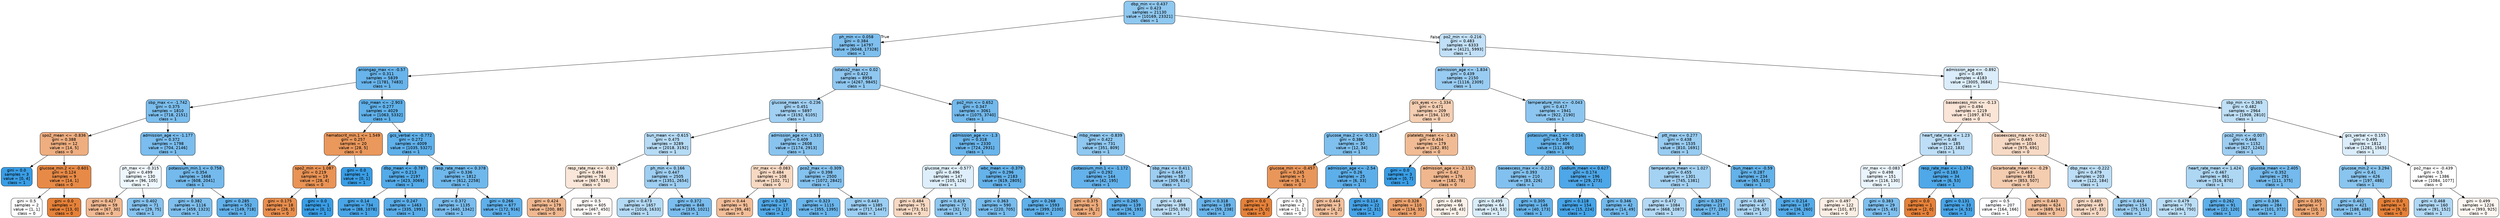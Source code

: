 digraph Tree {
node [shape=box, style="filled, rounded", color="black", fontname="helvetica"] ;
edge [fontname="helvetica"] ;
0 [label="dbp_min <= 0.437\ngini = 0.423\nsamples = 21130\nvalue = [10169, 23321]\nclass = 1", fillcolor="#8fc8f0"] ;
1 [label="ph_min <= 0.058\ngini = 0.384\nsamples = 14797\nvalue = [6048, 17328]\nclass = 1", fillcolor="#7ebfee"] ;
0 -> 1 [labeldistance=2.5, labelangle=45, headlabel="True"] ;
2 [label="aniongap_max <= -0.57\ngini = 0.311\nsamples = 5839\nvalue = [1781, 7483]\nclass = 1", fillcolor="#68b4eb"] ;
1 -> 2 ;
3 [label="sbp_max <= -1.742\ngini = 0.375\nsamples = 1810\nvalue = [718, 2151]\nclass = 1", fillcolor="#7bbeee"] ;
2 -> 3 ;
4 [label="spo2_mean <= -0.836\ngini = 0.388\nsamples = 12\nvalue = [14, 5]\nclass = 0", fillcolor="#eeae80"] ;
3 -> 4 ;
5 [label="gini = 0.0\nsamples = 3\nvalue = [0, 4]\nclass = 1", fillcolor="#399de5"] ;
4 -> 5 ;
6 [label="glucose_min.2 <= -0.601\ngini = 0.124\nsamples = 9\nvalue = [14, 1]\nclass = 0", fillcolor="#e78a47"] ;
4 -> 6 ;
7 [label="gini = 0.5\nsamples = 2\nvalue = [1, 1]\nclass = 0", fillcolor="#ffffff"] ;
6 -> 7 ;
8 [label="gini = 0.0\nsamples = 7\nvalue = [13, 0]\nclass = 0", fillcolor="#e58139"] ;
6 -> 8 ;
9 [label="admission_age <= -1.177\ngini = 0.372\nsamples = 1798\nvalue = [704, 2146]\nclass = 1", fillcolor="#7abdee"] ;
3 -> 9 ;
10 [label="ph_max <= -0.315\ngini = 0.499\nsamples = 130\nvalue = [96, 105]\nclass = 1", fillcolor="#eef7fd"] ;
9 -> 10 ;
11 [label="gini = 0.427\nsamples = 59\nvalue = [67, 30]\nclass = 0", fillcolor="#f1b992"] ;
10 -> 11 ;
12 [label="gini = 0.402\nsamples = 71\nvalue = [29, 75]\nclass = 1", fillcolor="#86c3ef"] ;
10 -> 12 ;
13 [label="potassium_min.1 <= 0.758\ngini = 0.354\nsamples = 1668\nvalue = [608, 2041]\nclass = 1", fillcolor="#74baed"] ;
9 -> 13 ;
14 [label="gini = 0.382\nsamples = 1116\nvalue = [459, 1323]\nclass = 1", fillcolor="#7ebfee"] ;
13 -> 14 ;
15 [label="gini = 0.285\nsamples = 552\nvalue = [149, 718]\nclass = 1", fillcolor="#62b1ea"] ;
13 -> 15 ;
16 [label="sbp_mean <= -2.903\ngini = 0.277\nsamples = 4029\nvalue = [1063, 5332]\nclass = 1", fillcolor="#60b1ea"] ;
2 -> 16 ;
17 [label="hematocrit_min.1 <= 1.549\ngini = 0.257\nsamples = 20\nvalue = [28, 5]\nclass = 0", fillcolor="#ea985c"] ;
16 -> 17 ;
18 [label="spo2_min <= 1.087\ngini = 0.219\nsamples = 19\nvalue = [28, 4]\nclass = 0", fillcolor="#e99355"] ;
17 -> 18 ;
19 [label="gini = 0.175\nsamples = 18\nvalue = [28, 3]\nclass = 0", fillcolor="#e88e4e"] ;
18 -> 19 ;
20 [label="gini = 0.0\nsamples = 1\nvalue = [0, 1]\nclass = 1", fillcolor="#399de5"] ;
18 -> 20 ;
21 [label="gini = 0.0\nsamples = 1\nvalue = [0, 1]\nclass = 1", fillcolor="#399de5"] ;
17 -> 21 ;
22 [label="gcs_verbal <= -0.772\ngini = 0.272\nsamples = 4009\nvalue = [1035, 5327]\nclass = 1", fillcolor="#5fb0ea"] ;
16 -> 22 ;
23 [label="dbp_mean <= -0.787\ngini = 0.213\nsamples = 2197\nvalue = [423, 3069]\nclass = 1", fillcolor="#54abe9"] ;
22 -> 23 ;
24 [label="gini = 0.14\nsamples = 734\nvalue = [88, 1078]\nclass = 1", fillcolor="#49a5e7"] ;
23 -> 24 ;
25 [label="gini = 0.247\nsamples = 1463\nvalue = [335, 1991]\nclass = 1", fillcolor="#5aade9"] ;
23 -> 25 ;
26 [label="resp_rate_mean <= 0.378\ngini = 0.336\nsamples = 1812\nvalue = [612, 2258]\nclass = 1", fillcolor="#6fb8ec"] ;
22 -> 26 ;
27 [label="gini = 0.372\nsamples = 1135\nvalue = [440, 1342]\nclass = 1", fillcolor="#7abdee"] ;
26 -> 27 ;
28 [label="gini = 0.266\nsamples = 677\nvalue = [172, 916]\nclass = 1", fillcolor="#5eafea"] ;
26 -> 28 ;
29 [label="totalco2_max <= 0.02\ngini = 0.422\nsamples = 8958\nvalue = [4267, 9845]\nclass = 1", fillcolor="#8fc7f0"] ;
1 -> 29 ;
30 [label="glucose_mean <= -0.236\ngini = 0.451\nsamples = 5897\nvalue = [3192, 6105]\nclass = 1", fillcolor="#a1d0f3"] ;
29 -> 30 ;
31 [label="bun_mean <= -0.615\ngini = 0.475\nsamples = 3289\nvalue = [2018, 3192]\nclass = 1", fillcolor="#b6dbf5"] ;
30 -> 31 ;
32 [label="resp_rate_max <= -0.83\ngini = 0.494\nsamples = 784\nvalue = [667, 538]\nclass = 0", fillcolor="#fae7d9"] ;
31 -> 32 ;
33 [label="gini = 0.424\nsamples = 179\nvalue = [200, 88]\nclass = 0", fillcolor="#f0b890"] ;
32 -> 33 ;
34 [label="gini = 0.5\nsamples = 605\nvalue = [467, 450]\nclass = 0", fillcolor="#fefaf8"] ;
32 -> 34 ;
35 [label="ph_min <= 0.166\ngini = 0.447\nsamples = 2505\nvalue = [1351, 2654]\nclass = 1", fillcolor="#9ecff2"] ;
31 -> 35 ;
36 [label="gini = 0.473\nsamples = 1657\nvalue = [1016, 1633]\nclass = 1", fillcolor="#b4daf5"] ;
35 -> 36 ;
37 [label="gini = 0.372\nsamples = 848\nvalue = [335, 1021]\nclass = 1", fillcolor="#7abdee"] ;
35 -> 37 ;
38 [label="admission_age <= -1.533\ngini = 0.409\nsamples = 2608\nvalue = [1174, 2913]\nclass = 1", fillcolor="#89c4ef"] ;
30 -> 38 ;
39 [label="inr_max <= -0.083\ngini = 0.484\nsamples = 108\nvalue = [102, 71]\nclass = 0", fillcolor="#f7d9c3"] ;
38 -> 39 ;
40 [label="gini = 0.44\nsamples = 91\nvalue = [99, 48]\nclass = 0", fillcolor="#f2be99"] ;
39 -> 40 ;
41 [label="gini = 0.204\nsamples = 17\nvalue = [3, 23]\nclass = 1", fillcolor="#53aae8"] ;
39 -> 41 ;
42 [label="pco2_max <= -0.309\ngini = 0.398\nsamples = 2500\nvalue = [1072, 2842]\nclass = 1", fillcolor="#84c2ef"] ;
38 -> 42 ;
43 [label="gini = 0.323\nsamples = 1115\nvalue = [355, 1395]\nclass = 1", fillcolor="#6bb6ec"] ;
42 -> 43 ;
44 [label="gini = 0.443\nsamples = 1385\nvalue = [717, 1447]\nclass = 1", fillcolor="#9bcef2"] ;
42 -> 44 ;
45 [label="po2_min <= 0.652\ngini = 0.347\nsamples = 3061\nvalue = [1075, 3740]\nclass = 1", fillcolor="#72b9ec"] ;
29 -> 45 ;
46 [label="admission_age <= -1.3\ngini = 0.318\nsamples = 2330\nvalue = [724, 2931]\nclass = 1", fillcolor="#6ab5eb"] ;
45 -> 46 ;
47 [label="glucose_max <= -0.577\ngini = 0.496\nsamples = 147\nvalue = [105, 126]\nclass = 1", fillcolor="#deeffb"] ;
46 -> 47 ;
48 [label="gini = 0.484\nsamples = 75\nvalue = [73, 51]\nclass = 0", fillcolor="#f7d9c3"] ;
47 -> 48 ;
49 [label="gini = 0.419\nsamples = 72\nvalue = [32, 75]\nclass = 1", fillcolor="#8dc7f0"] ;
47 -> 49 ;
50 [label="wbc_mean <= -0.379\ngini = 0.296\nsamples = 2183\nvalue = [619, 2805]\nclass = 1", fillcolor="#65b3eb"] ;
46 -> 50 ;
51 [label="gini = 0.363\nsamples = 590\nvalue = [220, 705]\nclass = 1", fillcolor="#77bced"] ;
50 -> 51 ;
52 [label="gini = 0.268\nsamples = 1593\nvalue = [399, 2100]\nclass = 1", fillcolor="#5fb0ea"] ;
50 -> 52 ;
53 [label="mbp_mean <= -0.839\ngini = 0.422\nsamples = 731\nvalue = [351, 809]\nclass = 1", fillcolor="#8fc8f0"] ;
45 -> 53 ;
54 [label="potassium_min.1 <= -1.172\ngini = 0.292\nsamples = 144\nvalue = [42, 195]\nclass = 1", fillcolor="#64b2eb"] ;
53 -> 54 ;
55 [label="gini = 0.375\nsamples = 5\nvalue = [6, 2]\nclass = 0", fillcolor="#eeab7b"] ;
54 -> 55 ;
56 [label="gini = 0.265\nsamples = 139\nvalue = [36, 193]\nclass = 1", fillcolor="#5eafea"] ;
54 -> 56 ;
57 [label="sbp_max <= 0.411\ngini = 0.445\nsamples = 587\nvalue = [309, 614]\nclass = 1", fillcolor="#9dcef2"] ;
53 -> 57 ;
58 [label="gini = 0.48\nsamples = 398\nvalue = [250, 376]\nclass = 1", fillcolor="#bddef6"] ;
57 -> 58 ;
59 [label="gini = 0.318\nsamples = 189\nvalue = [59, 238]\nclass = 1", fillcolor="#6ab5eb"] ;
57 -> 59 ;
60 [label="po2_min <= -0.216\ngini = 0.483\nsamples = 6333\nvalue = [4121, 5993]\nclass = 1", fillcolor="#c1e0f7"] ;
0 -> 60 [labeldistance=2.5, labelangle=-45, headlabel="False"] ;
61 [label="admission_age <= -1.834\ngini = 0.439\nsamples = 2150\nvalue = [1116, 2309]\nclass = 1", fillcolor="#99ccf2"] ;
60 -> 61 ;
62 [label="gcs_eyes <= -1.334\ngini = 0.471\nsamples = 209\nvalue = [194, 119]\nclass = 0", fillcolor="#f5ceb2"] ;
61 -> 62 ;
63 [label="glucose_max.2 <= -0.513\ngini = 0.386\nsamples = 30\nvalue = [12, 34]\nclass = 1", fillcolor="#7fc0ee"] ;
62 -> 63 ;
64 [label="glucose_min <= -0.457\ngini = 0.245\nsamples = 5\nvalue = [6, 1]\nclass = 0", fillcolor="#e9965a"] ;
63 -> 64 ;
65 [label="gini = 0.0\nsamples = 3\nvalue = [5, 0]\nclass = 0", fillcolor="#e58139"] ;
64 -> 65 ;
66 [label="gini = 0.5\nsamples = 2\nvalue = [1, 1]\nclass = 0", fillcolor="#ffffff"] ;
64 -> 66 ;
67 [label="admission_age <= -2.54\ngini = 0.26\nsamples = 25\nvalue = [6, 33]\nclass = 1", fillcolor="#5dafea"] ;
63 -> 67 ;
68 [label="gini = 0.444\nsamples = 3\nvalue = [4, 2]\nclass = 0", fillcolor="#f2c09c"] ;
67 -> 68 ;
69 [label="gini = 0.114\nsamples = 22\nvalue = [2, 31]\nclass = 1", fillcolor="#46a3e7"] ;
67 -> 69 ;
70 [label="platelets_mean <= -1.63\ngini = 0.434\nsamples = 179\nvalue = [182, 85]\nclass = 0", fillcolor="#f1bc95"] ;
62 -> 70 ;
71 [label="gini = 0.0\nsamples = 3\nvalue = [0, 7]\nclass = 1", fillcolor="#399de5"] ;
70 -> 71 ;
72 [label="admission_age <= -2.115\ngini = 0.42\nsamples = 176\nvalue = [182, 78]\nclass = 0", fillcolor="#f0b78e"] ;
70 -> 72 ;
73 [label="gini = 0.328\nsamples = 110\nvalue = [134, 35]\nclass = 0", fillcolor="#eca26d"] ;
72 -> 73 ;
74 [label="gini = 0.498\nsamples = 66\nvalue = [48, 43]\nclass = 0", fillcolor="#fcf2ea"] ;
72 -> 74 ;
75 [label="temperature_min <= -0.043\ngini = 0.417\nsamples = 1941\nvalue = [922, 2190]\nclass = 1", fillcolor="#8cc6f0"] ;
61 -> 75 ;
76 [label="potassium_max.1 <= -0.034\ngini = 0.299\nsamples = 406\nvalue = [112, 499]\nclass = 1", fillcolor="#65b3eb"] ;
75 -> 76 ;
77 [label="baseexcess_max <= -0.223\ngini = 0.393\nsamples = 210\nvalue = [83, 226]\nclass = 1", fillcolor="#82c1ef"] ;
76 -> 77 ;
78 [label="gini = 0.495\nsamples = 64\nvalue = [43, 53]\nclass = 1", fillcolor="#daedfa"] ;
77 -> 78 ;
79 [label="gini = 0.305\nsamples = 146\nvalue = [40, 173]\nclass = 1", fillcolor="#67b4eb"] ;
77 -> 79 ;
80 [label="sodium_mean <= 0.627\ngini = 0.174\nsamples = 196\nvalue = [29, 273]\nclass = 1", fillcolor="#4ea7e8"] ;
76 -> 80 ;
81 [label="gini = 0.118\nsamples = 154\nvalue = [15, 224]\nclass = 1", fillcolor="#46a4e7"] ;
80 -> 81 ;
82 [label="gini = 0.346\nsamples = 42\nvalue = [14, 49]\nclass = 1", fillcolor="#72b9ec"] ;
80 -> 82 ;
83 [label="ptt_max <= 0.277\ngini = 0.438\nsamples = 1535\nvalue = [810, 1691]\nclass = 1", fillcolor="#98ccf1"] ;
75 -> 83 ;
84 [label="temperature_mean <= 1.027\ngini = 0.455\nsamples = 1301\nvalue = [745, 1381]\nclass = 1", fillcolor="#a4d2f3"] ;
83 -> 84 ;
85 [label="gini = 0.472\nsamples = 1084\nvalue = [668, 1087]\nclass = 1", fillcolor="#b3d9f5"] ;
84 -> 85 ;
86 [label="gini = 0.329\nsamples = 217\nvalue = [77, 294]\nclass = 1", fillcolor="#6db7ec"] ;
84 -> 86 ;
87 [label="bun_mean <= -0.59\ngini = 0.287\nsamples = 234\nvalue = [65, 310]\nclass = 1", fillcolor="#63b2ea"] ;
83 -> 87 ;
88 [label="gini = 0.465\nsamples = 47\nvalue = [29, 50]\nclass = 1", fillcolor="#acd6f4"] ;
87 -> 88 ;
89 [label="gini = 0.214\nsamples = 187\nvalue = [36, 260]\nclass = 1", fillcolor="#54abe9"] ;
87 -> 89 ;
90 [label="admission_age <= -0.892\ngini = 0.495\nsamples = 4183\nvalue = [3005, 3684]\nclass = 1", fillcolor="#dbedfa"] ;
60 -> 90 ;
91 [label="baseexcess_min <= -0.13\ngini = 0.494\nsamples = 1219\nvalue = [1097, 874]\nclass = 0", fillcolor="#fae5d7"] ;
90 -> 91 ;
92 [label="heart_rate_max <= 1.23\ngini = 0.48\nsamples = 185\nvalue = [122, 183]\nclass = 1", fillcolor="#bddef6"] ;
91 -> 92 ;
93 [label="inr_max <= -0.083\ngini = 0.498\nsamples = 151\nvalue = [116, 130]\nclass = 1", fillcolor="#eaf4fc"] ;
92 -> 93 ;
94 [label="gini = 0.497\nsamples = 122\nvalue = [101, 87]\nclass = 0", fillcolor="#fbeee4"] ;
93 -> 94 ;
95 [label="gini = 0.383\nsamples = 29\nvalue = [15, 43]\nclass = 1", fillcolor="#7ebfee"] ;
93 -> 95 ;
96 [label="resp_rate_max <= -1.374\ngini = 0.183\nsamples = 34\nvalue = [6, 53]\nclass = 1", fillcolor="#4fa8e8"] ;
92 -> 96 ;
97 [label="gini = 0.0\nsamples = 1\nvalue = [2, 0]\nclass = 0", fillcolor="#e58139"] ;
96 -> 97 ;
98 [label="gini = 0.131\nsamples = 33\nvalue = [4, 53]\nclass = 1", fillcolor="#48a4e7"] ;
96 -> 98 ;
99 [label="baseexcess_max <= 0.042\ngini = 0.485\nsamples = 1034\nvalue = [975, 691]\nclass = 0", fillcolor="#f7dac5"] ;
91 -> 99 ;
100 [label="bicarbonate_mean <= -0.29\ngini = 0.468\nsamples = 831\nvalue = [853, 507]\nclass = 0", fillcolor="#f4ccaf"] ;
99 -> 100 ;
101 [label="gini = 0.5\nsamples = 207\nvalue = [164, 166]\nclass = 1", fillcolor="#fdfeff"] ;
100 -> 101 ;
102 [label="gini = 0.443\nsamples = 624\nvalue = [689, 341]\nclass = 0", fillcolor="#f2bf9b"] ;
100 -> 102 ;
103 [label="dbp_max <= -0.222\ngini = 0.479\nsamples = 203\nvalue = [122, 184]\nclass = 1", fillcolor="#bcdef6"] ;
99 -> 103 ;
104 [label="gini = 0.485\nsamples = 49\nvalue = [47, 33]\nclass = 0", fillcolor="#f7d9c4"] ;
103 -> 104 ;
105 [label="gini = 0.443\nsamples = 154\nvalue = [75, 151]\nclass = 1", fillcolor="#9bcef2"] ;
103 -> 105 ;
106 [label="sbp_min <= 0.365\ngini = 0.482\nsamples = 2964\nvalue = [1908, 2810]\nclass = 1", fillcolor="#bfe0f7"] ;
90 -> 106 ;
107 [label="pco2_min <= -0.007\ngini = 0.446\nsamples = 1152\nvalue = [627, 1245]\nclass = 1", fillcolor="#9dcef2"] ;
106 -> 107 ;
108 [label="heart_rate_mean <= 1.424\ngini = 0.467\nsamples = 861\nvalue = [516, 870]\nclass = 1", fillcolor="#aed7f4"] ;
107 -> 108 ;
109 [label="gini = 0.479\nsamples = 770\nvalue = [494, 750]\nclass = 1", fillcolor="#bbdef6"] ;
108 -> 109 ;
110 [label="gini = 0.262\nsamples = 91\nvalue = [22, 120]\nclass = 1", fillcolor="#5dafea"] ;
108 -> 110 ;
111 [label="glucose_mean <= 2.405\ngini = 0.352\nsamples = 291\nvalue = [111, 375]\nclass = 1", fillcolor="#74baed"] ;
107 -> 111 ;
112 [label="gini = 0.336\nsamples = 284\nvalue = [101, 372]\nclass = 1", fillcolor="#6fb8ec"] ;
111 -> 112 ;
113 [label="gini = 0.355\nsamples = 7\nvalue = [10, 3]\nclass = 0", fillcolor="#eda774"] ;
111 -> 113 ;
114 [label="gcs_verbal <= 0.155\ngini = 0.495\nsamples = 1812\nvalue = [1281, 1565]\nclass = 1", fillcolor="#dbedfa"] ;
106 -> 114 ;
115 [label="glucose_min.2 <= 3.294\ngini = 0.41\nsamples = 426\nvalue = [197, 488]\nclass = 1", fillcolor="#89c5ef"] ;
114 -> 115 ;
116 [label="gini = 0.402\nsamples = 421\nvalue = [188, 488]\nclass = 1", fillcolor="#85c3ef"] ;
115 -> 116 ;
117 [label="gini = 0.0\nsamples = 5\nvalue = [9, 0]\nclass = 0", fillcolor="#e58139"] ;
115 -> 117 ;
118 [label="po2_max <= -0.439\ngini = 0.5\nsamples = 1386\nvalue = [1084, 1077]\nclass = 0", fillcolor="#fffefe"] ;
114 -> 118 ;
119 [label="gini = 0.468\nsamples = 160\nvalue = [91, 152]\nclass = 1", fillcolor="#b0d8f5"] ;
118 -> 119 ;
120 [label="gini = 0.499\nsamples = 1226\nvalue = [993, 925]\nclass = 0", fillcolor="#fdf6f1"] ;
118 -> 120 ;
}